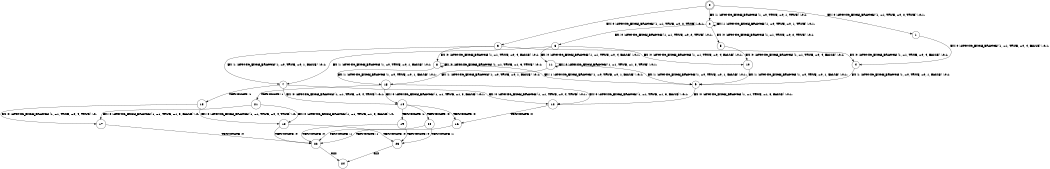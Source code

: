 digraph BCG {
size = "7, 10.5";
center = TRUE;
node [shape = circle];
0 [peripheries = 2];
0 -> 1 [label = "EX !0 !ATOMIC_EXCH_BRANCH (1, +1, TRUE, +0, 2, TRUE) !:0:1:"];
0 -> 2 [label = "EX !1 !ATOMIC_EXCH_BRANCH (1, +0, TRUE, +0, 1, TRUE) !:0:1:"];
0 -> 3 [label = "EX !0 !ATOMIC_EXCH_BRANCH (1, +1, TRUE, +0, 2, TRUE) !:0:1:"];
1 -> 4 [label = "EX !0 !ATOMIC_EXCH_BRANCH (1, +1, TRUE, +0, 4, FALSE) !:0:1:"];
2 -> 5 [label = "EX !0 !ATOMIC_EXCH_BRANCH (1, +1, TRUE, +0, 2, TRUE) !:0:1:"];
2 -> 6 [label = "EX !0 !ATOMIC_EXCH_BRANCH (1, +1, TRUE, +0, 2, TRUE) !:0:1:"];
2 -> 2 [label = "EX !1 !ATOMIC_EXCH_BRANCH (1, +0, TRUE, +0, 1, TRUE) !:0:1:"];
3 -> 4 [label = "EX !0 !ATOMIC_EXCH_BRANCH (1, +1, TRUE, +0, 4, FALSE) !:0:1:"];
3 -> 7 [label = "EX !1 !ATOMIC_EXCH_BRANCH (1, +0, TRUE, +0, 1, FALSE) !:0:1:"];
3 -> 8 [label = "EX !0 !ATOMIC_EXCH_BRANCH (1, +1, TRUE, +0, 4, FALSE) !:0:1:"];
4 -> 9 [label = "EX !1 !ATOMIC_EXCH_BRANCH (1, +0, TRUE, +0, 1, FALSE) !:0:1:"];
5 -> 10 [label = "EX !0 !ATOMIC_EXCH_BRANCH (1, +1, TRUE, +0, 4, FALSE) !:0:1:"];
6 -> 10 [label = "EX !0 !ATOMIC_EXCH_BRANCH (1, +1, TRUE, +0, 4, FALSE) !:0:1:"];
6 -> 7 [label = "EX !1 !ATOMIC_EXCH_BRANCH (1, +0, TRUE, +0, 1, FALSE) !:0:1:"];
6 -> 11 [label = "EX !0 !ATOMIC_EXCH_BRANCH (1, +1, TRUE, +0, 4, FALSE) !:0:1:"];
7 -> 12 [label = "EX !0 !ATOMIC_EXCH_BRANCH (1, +1, TRUE, +0, 4, TRUE) !:0:1:"];
7 -> 13 [label = "TERMINATE !1"];
7 -> 14 [label = "EX !0 !ATOMIC_EXCH_BRANCH (1, +1, TRUE, +0, 4, TRUE) !:0:1:"];
8 -> 9 [label = "EX !1 !ATOMIC_EXCH_BRANCH (1, +0, TRUE, +0, 1, FALSE) !:0:1:"];
8 -> 15 [label = "EX !1 !ATOMIC_EXCH_BRANCH (1, +0, TRUE, +0, 1, FALSE) !:0:1:"];
8 -> 8 [label = "EX !0 !ATOMIC_EXCH_BRANCH (1, +1, TRUE, +1, 3, TRUE) !:0:1:"];
9 -> 12 [label = "EX !0 !ATOMIC_EXCH_BRANCH (1, +1, TRUE, +1, 3, FALSE) !:0:1:"];
10 -> 9 [label = "EX !1 !ATOMIC_EXCH_BRANCH (1, +0, TRUE, +0, 1, FALSE) !:0:1:"];
11 -> 9 [label = "EX !1 !ATOMIC_EXCH_BRANCH (1, +0, TRUE, +0, 1, FALSE) !:0:1:"];
11 -> 15 [label = "EX !1 !ATOMIC_EXCH_BRANCH (1, +0, TRUE, +0, 1, FALSE) !:0:1:"];
11 -> 11 [label = "EX !0 !ATOMIC_EXCH_BRANCH (1, +1, TRUE, +1, 3, TRUE) !:0:1:"];
12 -> 16 [label = "TERMINATE !0"];
13 -> 17 [label = "EX !0 !ATOMIC_EXCH_BRANCH (1, +1, TRUE, +0, 4, TRUE) !:0:"];
13 -> 18 [label = "EX !0 !ATOMIC_EXCH_BRANCH (1, +1, TRUE, +0, 4, TRUE) !:0:"];
14 -> 16 [label = "TERMINATE !0"];
14 -> 19 [label = "TERMINATE !1"];
14 -> 20 [label = "TERMINATE !0"];
15 -> 12 [label = "EX !0 !ATOMIC_EXCH_BRANCH (1, +1, TRUE, +1, 3, FALSE) !:0:1:"];
15 -> 21 [label = "TERMINATE !1"];
15 -> 14 [label = "EX !0 !ATOMIC_EXCH_BRANCH (1, +1, TRUE, +1, 3, FALSE) !:0:1:"];
16 -> 22 [label = "TERMINATE !1"];
17 -> 22 [label = "TERMINATE !0"];
18 -> 22 [label = "TERMINATE !0"];
18 -> 23 [label = "TERMINATE !0"];
19 -> 22 [label = "TERMINATE !0"];
19 -> 23 [label = "TERMINATE !0"];
20 -> 22 [label = "TERMINATE !1"];
20 -> 23 [label = "TERMINATE !1"];
21 -> 17 [label = "EX !0 !ATOMIC_EXCH_BRANCH (1, +1, TRUE, +1, 3, FALSE) !:0:"];
21 -> 18 [label = "EX !0 !ATOMIC_EXCH_BRANCH (1, +1, TRUE, +1, 3, FALSE) !:0:"];
22 -> 24 [label = "exit"];
23 -> 24 [label = "exit"];
}
